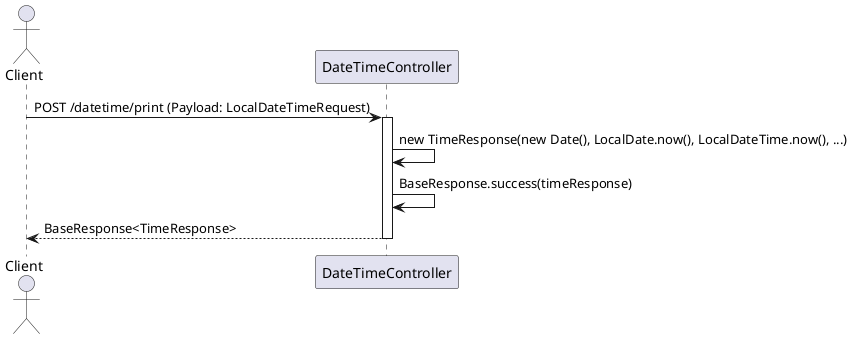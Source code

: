 @startuml
actor Client
participant DateTimeController

Client -> DateTimeController: POST /datetime/print (Payload: LocalDateTimeRequest)
activate DateTimeController
DateTimeController -> DateTimeController: new TimeResponse(new Date(), LocalDate.now(), LocalDateTime.now(), ...)
' Note: LocalDateTimeRequest 'request' parameter is not used in TimeResponse construction
DateTimeController -> DateTimeController: BaseResponse.success(timeResponse)
DateTimeController --> Client: BaseResponse<TimeResponse>
deactivate DateTimeController
@enduml
